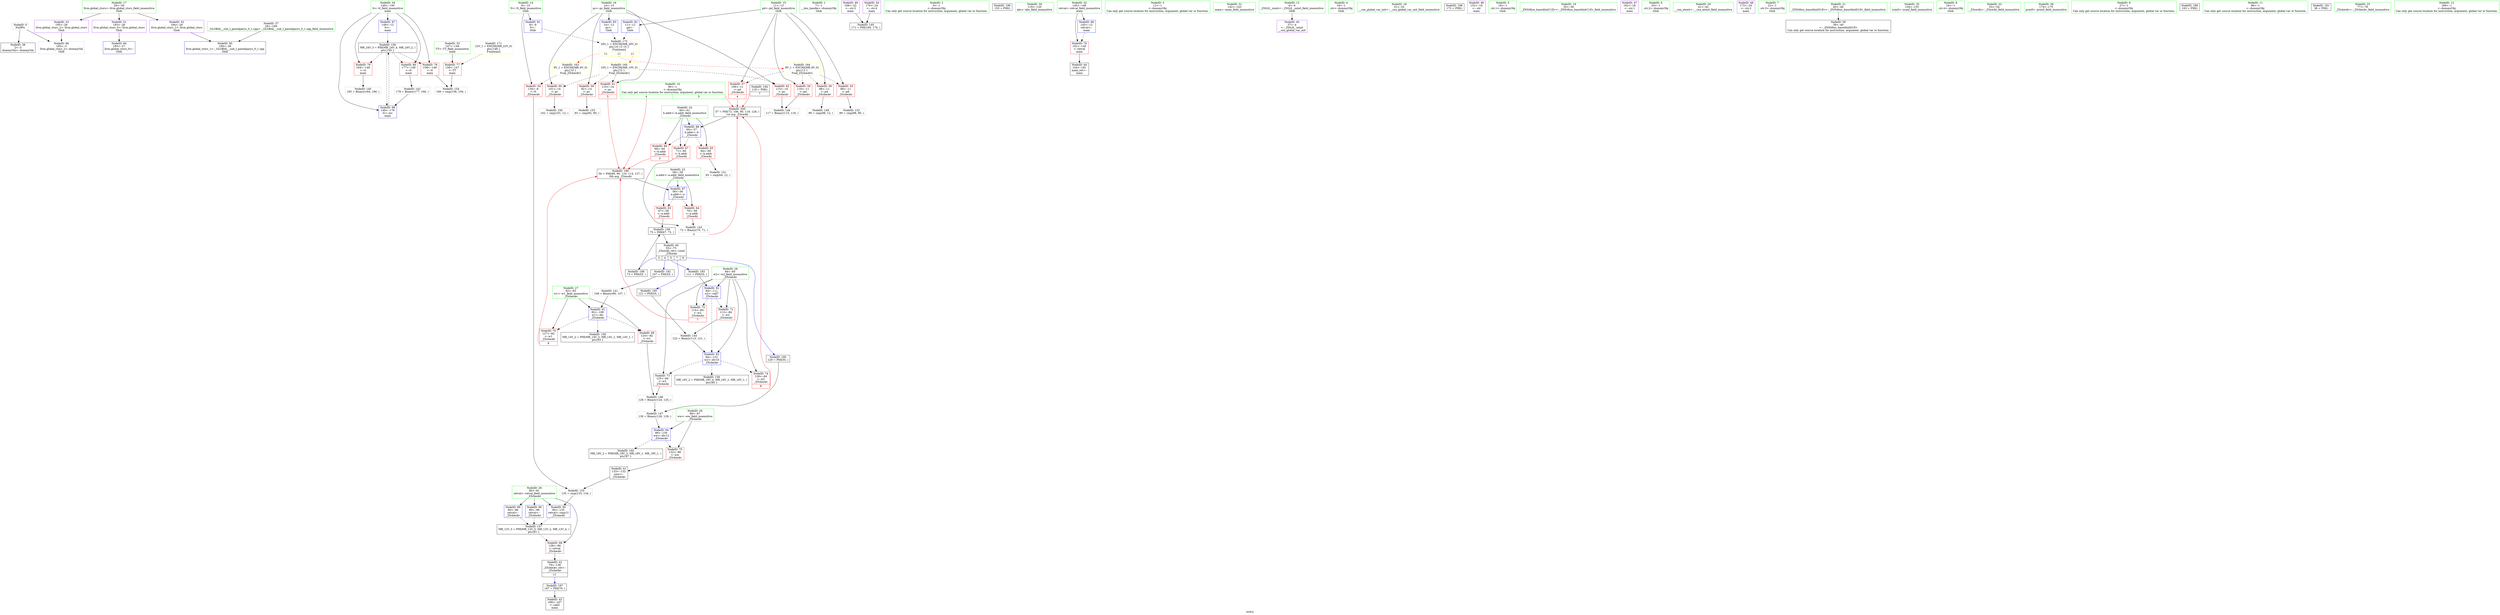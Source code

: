 digraph "SVFG" {
	label="SVFG";

	Node0x55b23f83d5b0 [shape=record,color=grey,label="{NodeID: 0\nNullPtr}"];
	Node0x55b23f83d5b0 -> Node0x55b23f851ce0[style=solid];
	Node0x55b23f83d5b0 -> Node0x55b23f8555e0[style=solid];
	Node0x55b23f852630 [shape=record,color=blue,label="{NodeID: 97\n149\<--12\ntt\<--\nmain\n}"];
	Node0x55b23f852630 -> Node0x55b23f860830[style=dashed];
	Node0x55b23f850690 [shape=record,color=green,label="{NodeID: 14\n8\<--10\nN\<--N_field_insensitive\nGlob }"];
	Node0x55b23f850690 -> Node0x55b23f853af0[style=solid];
	Node0x55b23f850690 -> Node0x55b23f8550e0[style=solid];
	Node0x55b23f8560e0 [shape=record,color=black,label="{NodeID: 194\n118 = PHI()\n|{<s0>7}}"];
	Node0x55b23f8560e0:s0 -> Node0x55b23f856ae0[style=solid,color=red];
	Node0x55b23f8513d0 [shape=record,color=green,label="{NodeID: 28\n84\<--85\nw2\<--w2_field_insensitive\n_Z5checkv\n}"];
	Node0x55b23f8513d0 -> Node0x55b23f8548c0[style=solid];
	Node0x55b23f8513d0 -> Node0x55b23f854990[style=solid];
	Node0x55b23f8513d0 -> Node0x55b23f854a60[style=solid];
	Node0x55b23f8513d0 -> Node0x55b23f854b30[style=solid];
	Node0x55b23f8513d0 -> Node0x55b23f855af0[style=solid];
	Node0x55b23f8513d0 -> Node0x55b23f855bc0[style=solid];
	Node0x55b23f852080 [shape=record,color=black,label="{NodeID: 42\n79\<--138\n_Z5checkv_ret\<--\n_Z5checkv\n|{<s0>11}}"];
	Node0x55b23f852080:s0 -> Node0x55b23f8563f0[style=solid,color=blue];
	Node0x55b23f858de0 [shape=record,color=black,label="{NodeID: 139\n75 = PHI(67, 73, )\n}"];
	Node0x55b23f858de0 -> Node0x55b23f851ee0[style=solid];
	Node0x55b23f853c90 [shape=record,color=red,label="{NodeID: 56\n98\<--11\n\<--pd\n_Z5checkv\n}"];
	Node0x55b23f853c90 -> Node0x55b23f85ad30[style=solid];
	Node0x55b23f85b330 [shape=record,color=grey,label="{NodeID: 153\n93 = cmp(92, 90, )\n}"];
	Node0x55b23f8547f0 [shape=record,color=red,label="{NodeID: 70\n127\<--82\n\<--w1\n_Z5checkv\n|{<s0>8}}"];
	Node0x55b23f8547f0:s0 -> Node0x55b23f856630[style=solid,color=red];
	Node0x55b23f8553e0 [shape=record,color=blue,label="{NodeID: 84\n193\<--27\nllvm.global_ctors_0\<--\nGlob }"];
	Node0x55b23f84f720 [shape=record,color=green,label="{NodeID: 1\n7\<--1\n__dso_handle\<--dummyObj\nGlob }"];
	Node0x55b23f852700 [shape=record,color=blue,label="{NodeID: 98\n149\<--178\ntt\<--inc\nmain\n}"];
	Node0x55b23f852700 -> Node0x55b23f860830[style=dashed];
	Node0x55b23f850790 [shape=record,color=green,label="{NodeID: 15\n11\<--13\npd\<--pd_field_insensitive\nGlob }"];
	Node0x55b23f850790 -> Node0x55b23f853bc0[style=solid];
	Node0x55b23f850790 -> Node0x55b23f853c90[style=solid];
	Node0x55b23f850790 -> Node0x55b23f853d60[style=solid];
	Node0x55b23f850790 -> Node0x55b23f853e30[style=solid];
	Node0x55b23f850790 -> Node0x55b23f8551e0[style=solid];
	Node0x55b23f8561b0 [shape=record,color=black,label="{NodeID: 195\n121 = PHI(55, )\n}"];
	Node0x55b23f8561b0 -> Node0x55b23f853230[style=solid];
	Node0x55b23f8514a0 [shape=record,color=green,label="{NodeID: 29\n86\<--87\nww\<--ww_field_insensitive\n_Z5checkv\n}"];
	Node0x55b23f8514a0 -> Node0x55b23f854c00[style=solid];
	Node0x55b23f8514a0 -> Node0x55b23f855c90[style=solid];
	Node0x55b23f852150 [shape=record,color=black,label="{NodeID: 43\n168\<--167\n\<--call2\nmain\n}"];
	Node0x55b23f859380 [shape=record,color=black,label="{NodeID: 140\n171 = PHI(169, 170, )\n}"];
	Node0x55b23f853d60 [shape=record,color=red,label="{NodeID: 57\n106\<--11\n\<--pd\n_Z5checkv\n|{<s0>4}}"];
	Node0x55b23f853d60:s0 -> Node0x55b23f856ae0[style=solid,color=red];
	Node0x55b23f85b4b0 [shape=record,color=grey,label="{NodeID: 154\n160 = cmp(158, 159, )\n}"];
	Node0x55b23f8548c0 [shape=record,color=red,label="{NodeID: 71\n113\<--84\n\<--w2\n_Z5checkv\n}"];
	Node0x55b23f8548c0 -> Node0x55b23f853230[style=solid];
	Node0x55b23f8554e0 [shape=record,color=blue,label="{NodeID: 85\n194\<--28\nllvm.global_ctors_1\<--_GLOBAL__sub_I_pawelparys_0_1.cpp\nGlob }"];
	Node0x55b23f84f7b0 [shape=record,color=green,label="{NodeID: 2\n9\<--1\n\<--dummyObj\nCan only get source location for instruction, argument, global var or function.}"];
	Node0x55b23f850890 [shape=record,color=green,label="{NodeID: 16\n14\<--15\npc\<--pc_field_insensitive\nGlob }"];
	Node0x55b23f850890 -> Node0x55b23f853f00[style=solid];
	Node0x55b23f850890 -> Node0x55b23f853fd0[style=solid];
	Node0x55b23f850890 -> Node0x55b23f8540a0[style=solid];
	Node0x55b23f850890 -> Node0x55b23f854170[style=solid];
	Node0x55b23f850890 -> Node0x55b23f8552e0[style=solid];
	Node0x55b23f856320 [shape=record,color=black,label="{NodeID: 196\n153 = PHI()\n}"];
	Node0x55b23f851570 [shape=record,color=green,label="{NodeID: 30\n119\<--120\nabs\<--abs_field_insensitive\n}"];
	Node0x55b23f852220 [shape=record,color=black,label="{NodeID: 44\n144\<--181\nmain_ret\<--\nmain\n}"];
	Node0x55b23f852db0 [shape=record,color=grey,label="{NodeID: 141\n108 = Binary(90, 107, )\n}"];
	Node0x55b23f852db0 -> Node0x55b23f855a20[style=solid];
	Node0x55b23f853e30 [shape=record,color=red,label="{NodeID: 58\n116\<--11\n\<--pd\n_Z5checkv\n}"];
	Node0x55b23f853e30 -> Node0x55b23f85a8f0[style=solid];
	Node0x55b23f85b630 [shape=record,color=grey,label="{NodeID: 155\n135 = cmp(133, 134, )\n}"];
	Node0x55b23f85b630 -> Node0x55b23f855d60[style=solid];
	Node0x55b23f854990 [shape=record,color=red,label="{NodeID: 72\n114\<--84\n\<--w2\n_Z5checkv\n|{<s0>7}}"];
	Node0x55b23f854990:s0 -> Node0x55b23f856630[style=solid,color=red];
	Node0x55b23f8555e0 [shape=record,color=blue, style = dotted,label="{NodeID: 86\n195\<--3\nllvm.global_ctors_2\<--dummyVal\nGlob }"];
	Node0x55b23f84f840 [shape=record,color=green,label="{NodeID: 3\n12\<--1\n\<--dummyObj\nCan only get source location for instruction, argument, global var or function.}"];
	Node0x55b23f850990 [shape=record,color=green,label="{NodeID: 17\n26\<--30\nllvm.global_ctors\<--llvm.global_ctors_field_insensitive\nGlob }"];
	Node0x55b23f850990 -> Node0x55b23f8537f0[style=solid];
	Node0x55b23f850990 -> Node0x55b23f8538f0[style=solid];
	Node0x55b23f850990 -> Node0x55b23f8539f0[style=solid];
	Node0x55b23f8563f0 [shape=record,color=black,label="{NodeID: 197\n167 = PHI(79, )\n}"];
	Node0x55b23f8563f0 -> Node0x55b23f852150[style=solid];
	Node0x55b23f851670 [shape=record,color=green,label="{NodeID: 31\n142\<--143\nmain\<--main_field_insensitive\n}"];
	Node0x55b23f8522f0 [shape=record,color=purple,label="{NodeID: 45\n37\<--4\n\<--_ZStL8__ioinit\n__cxx_global_var_init\n}"];
	Node0x55b23f852f30 [shape=record,color=grey,label="{NodeID: 142\n178 = Binary(177, 166, )\n}"];
	Node0x55b23f852f30 -> Node0x55b23f852700[style=solid];
	Node0x55b23f853f00 [shape=record,color=red,label="{NodeID: 59\n92\<--14\n\<--pc\n_Z5checkv\n}"];
	Node0x55b23f853f00 -> Node0x55b23f85b330[style=solid];
	Node0x55b23f860830 [shape=record,color=black,label="{NodeID: 156\nMR_24V_3 = PHI(MR_24V_4, MR_24V_2, )\npts\{150 \}\n}"];
	Node0x55b23f860830 -> Node0x55b23f854e70[style=dashed];
	Node0x55b23f860830 -> Node0x55b23f854f40[style=dashed];
	Node0x55b23f860830 -> Node0x55b23f855010[style=dashed];
	Node0x55b23f860830 -> Node0x55b23f852700[style=dashed];
	Node0x55b23f854a60 [shape=record,color=red,label="{NodeID: 73\n125\<--84\n\<--w2\n_Z5checkv\n}"];
	Node0x55b23f854a60 -> Node0x55b23f85abb0[style=solid];
	Node0x55b23f8556e0 [shape=record,color=blue,label="{NodeID: 87\n58\<--56\na.addr\<--a\n_Z3nwdii\n}"];
	Node0x55b23f8556e0 -> Node0x55b23f854240[style=dashed];
	Node0x55b23f8556e0 -> Node0x55b23f854310[style=dashed];
	Node0x55b23f84f8d0 [shape=record,color=green,label="{NodeID: 4\n16\<--1\n.str\<--dummyObj\nGlob }"];
	Node0x55b23f850a90 [shape=record,color=green,label="{NodeID: 18\n31\<--32\n__cxx_global_var_init\<--__cxx_global_var_init_field_insensitive\n}"];
	Node0x55b23f856560 [shape=record,color=black,label="{NodeID: 198\n173 = PHI()\n}"];
	Node0x55b23f851770 [shape=record,color=green,label="{NodeID: 32\n145\<--146\nretval\<--retval_field_insensitive\nmain\n}"];
	Node0x55b23f851770 -> Node0x55b23f854cd0[style=solid];
	Node0x55b23f851770 -> Node0x55b23f852560[style=solid];
	Node0x55b23f8523c0 [shape=record,color=purple,label="{NodeID: 46\n152\<--16\n\<--.str\nmain\n}"];
	Node0x55b23f8530b0 [shape=record,color=grey,label="{NodeID: 143\n72 = Binary(70, 71, )\n|{<s0>3}}"];
	Node0x55b23f8530b0:s0 -> Node0x55b23f856ae0[style=solid,color=red];
	Node0x55b23f853fd0 [shape=record,color=red,label="{NodeID: 60\n101\<--14\n\<--pc\n_Z5checkv\n}"];
	Node0x55b23f853fd0 -> Node0x55b23f85aeb0[style=solid];
	Node0x55b23f860d30 [shape=record,color=black,label="{NodeID: 157\nMR_12V_3 = PHI(MR_12V_5, MR_12V_2, MR_12V_4, )\npts\{81 \}\n}"];
	Node0x55b23f860d30 -> Node0x55b23f854650[style=dashed];
	Node0x55b23f854b30 [shape=record,color=red,label="{NodeID: 74\n128\<--84\n\<--w2\n_Z5checkv\n|{<s0>8}}"];
	Node0x55b23f854b30:s0 -> Node0x55b23f856ae0[style=solid,color=red];
	Node0x55b23f863490 [shape=record,color=yellow,style=double,label="{NodeID: 171\n22V_1 = ENCHI(MR_22V_0)\npts\{148 \}\nFun[main]}"];
	Node0x55b23f863490 -> Node0x55b23f854da0[style=dashed];
	Node0x55b23f8557b0 [shape=record,color=blue,label="{NodeID: 88\n60\<--57\nb.addr\<--b\n_Z3nwdii\n}"];
	Node0x55b23f8557b0 -> Node0x55b23f8543e0[style=dashed];
	Node0x55b23f8557b0 -> Node0x55b23f8544b0[style=dashed];
	Node0x55b23f8557b0 -> Node0x55b23f854580[style=dashed];
	Node0x55b23f850110 [shape=record,color=green,label="{NodeID: 5\n18\<--1\n.str.1\<--dummyObj\nGlob }"];
	Node0x55b23f850b90 [shape=record,color=green,label="{NodeID: 19\n35\<--36\n_ZNSt8ios_base4InitC1Ev\<--_ZNSt8ios_base4InitC1Ev_field_insensitive\n}"];
	Node0x55b23f856630 [shape=record,color=black,label="{NodeID: 199\n56 = PHI(69, 90, 110, 114, 127, )\n0th arg _Z3nwdii }"];
	Node0x55b23f856630 -> Node0x55b23f8556e0[style=solid];
	Node0x55b23f851840 [shape=record,color=green,label="{NodeID: 33\n147\<--148\nTT\<--TT_field_insensitive\nmain\n}"];
	Node0x55b23f851840 -> Node0x55b23f854da0[style=solid];
	Node0x55b23f852490 [shape=record,color=purple,label="{NodeID: 47\n162\<--18\n\<--.str.1\nmain\n}"];
	Node0x55b23f853230 [shape=record,color=grey,label="{NodeID: 144\n122 = Binary(113, 121, )\n}"];
	Node0x55b23f853230 -> Node0x55b23f855bc0[style=solid];
	Node0x55b23f8540a0 [shape=record,color=red,label="{NodeID: 61\n110\<--14\n\<--pc\n_Z5checkv\n|{<s0>5}}"];
	Node0x55b23f8540a0:s0 -> Node0x55b23f856630[style=solid,color=red];
	Node0x55b23f861230 [shape=record,color=black,label="{NodeID: 158\nMR_14V_2 = PHI(MR_14V_3, MR_14V_1, MR_14V_1, )\npts\{83 \}\n}"];
	Node0x55b23f854c00 [shape=record,color=red,label="{NodeID: 75\n132\<--86\n\<--ww\n_Z5checkv\n}"];
	Node0x55b23f854c00 -> Node0x55b23f851fb0[style=solid];
	Node0x55b23f855880 [shape=record,color=blue,label="{NodeID: 89\n80\<--96\nretval\<--\n_Z5checkv\n}"];
	Node0x55b23f855880 -> Node0x55b23f860d30[style=dashed];
	Node0x55b23f8501a0 [shape=record,color=green,label="{NodeID: 6\n20\<--1\n.str.2\<--dummyObj\nGlob }"];
	Node0x55b23f850c90 [shape=record,color=green,label="{NodeID: 20\n41\<--42\n__cxa_atexit\<--__cxa_atexit_field_insensitive\n}"];
	Node0x55b23f856ae0 [shape=record,color=black,label="{NodeID: 200\n57 = PHI(72, 106, 90, 118, 128, )\n1st arg _Z3nwdii }"];
	Node0x55b23f856ae0 -> Node0x55b23f8557b0[style=solid];
	Node0x55b23f851910 [shape=record,color=green,label="{NodeID: 34\n149\<--150\ntt\<--tt_field_insensitive\nmain\n}"];
	Node0x55b23f851910 -> Node0x55b23f854e70[style=solid];
	Node0x55b23f851910 -> Node0x55b23f854f40[style=solid];
	Node0x55b23f851910 -> Node0x55b23f855010[style=solid];
	Node0x55b23f851910 -> Node0x55b23f852630[style=solid];
	Node0x55b23f851910 -> Node0x55b23f852700[style=solid];
	Node0x55b23f853580 [shape=record,color=purple,label="{NodeID: 48\n172\<--20\n\<--.str.2\nmain\n}"];
	Node0x55b23f8533b0 [shape=record,color=grey,label="{NodeID: 145\n165 = Binary(164, 166, )\n}"];
	Node0x55b23f854170 [shape=record,color=red,label="{NodeID: 62\n115\<--14\n\<--pc\n_Z5checkv\n}"];
	Node0x55b23f854170 -> Node0x55b23f85a8f0[style=solid];
	Node0x55b23f861730 [shape=record,color=black,label="{NodeID: 159\nMR_16V_2 = PHI(MR_16V_4, MR_16V_1, MR_16V_1, )\npts\{85 \}\n}"];
	Node0x55b23f854cd0 [shape=record,color=red,label="{NodeID: 76\n181\<--145\n\<--retval\nmain\n}"];
	Node0x55b23f854cd0 -> Node0x55b23f852220[style=solid];
	Node0x55b23f863650 [shape=record,color=yellow,style=double,label="{NodeID: 173\n26V_1 = ENCHI(MR_26V_0)\npts\{10 13 15 \}\nFun[main]|{<s0>11|<s1>11|<s2>11}}"];
	Node0x55b23f863650:s0 -> Node0x55b23f862d30[style=dashed,color=red];
	Node0x55b23f863650:s1 -> Node0x55b23f862e40[style=dashed,color=red];
	Node0x55b23f863650:s2 -> Node0x55b23f862f20[style=dashed,color=red];
	Node0x55b23f855950 [shape=record,color=blue,label="{NodeID: 90\n80\<--96\nretval\<--\n_Z5checkv\n}"];
	Node0x55b23f855950 -> Node0x55b23f860d30[style=dashed];
	Node0x55b23f850230 [shape=record,color=green,label="{NodeID: 7\n22\<--1\n.str.3\<--dummyObj\nGlob }"];
	Node0x55b23f850d90 [shape=record,color=green,label="{NodeID: 21\n40\<--46\n_ZNSt8ios_base4InitD1Ev\<--_ZNSt8ios_base4InitD1Ev_field_insensitive\n}"];
	Node0x55b23f850d90 -> Node0x55b23f851de0[style=solid];
	Node0x55b23f8519e0 [shape=record,color=green,label="{NodeID: 35\n154\<--155\nscanf\<--scanf_field_insensitive\n}"];
	Node0x55b23f853650 [shape=record,color=purple,label="{NodeID: 49\n169\<--22\n\<--.str.3\nmain\n}"];
	Node0x55b23f853650 -> Node0x55b23f859380[style=solid];
	Node0x55b23f85a8f0 [shape=record,color=grey,label="{NodeID: 146\n117 = Binary(115, 116, )\n}"];
	Node0x55b23f854240 [shape=record,color=red,label="{NodeID: 63\n67\<--58\n\<--a.addr\n_Z3nwdii\n}"];
	Node0x55b23f854240 -> Node0x55b23f858de0[style=solid];
	Node0x55b23f861c30 [shape=record,color=black,label="{NodeID: 160\nMR_18V_2 = PHI(MR_18V_3, MR_18V_1, MR_18V_1, )\npts\{87 \}\n}"];
	Node0x55b23f854da0 [shape=record,color=red,label="{NodeID: 77\n159\<--147\n\<--TT\nmain\n}"];
	Node0x55b23f854da0 -> Node0x55b23f85b4b0[style=solid];
	Node0x55b23f855a20 [shape=record,color=blue,label="{NodeID: 91\n82\<--108\nw1\<--div\n_Z5checkv\n}"];
	Node0x55b23f855a20 -> Node0x55b23f854720[style=dashed];
	Node0x55b23f855a20 -> Node0x55b23f8547f0[style=dashed];
	Node0x55b23f855a20 -> Node0x55b23f861230[style=dashed];
	Node0x55b23f8502c0 [shape=record,color=green,label="{NodeID: 8\n24\<--1\n.str.4\<--dummyObj\nGlob }"];
	Node0x55b23f86afd0 [shape=record,color=black,label="{NodeID: 188\n73 = PHI(55, )\n}"];
	Node0x55b23f86afd0 -> Node0x55b23f858de0[style=solid];
	Node0x55b23f850e90 [shape=record,color=green,label="{NodeID: 22\n53\<--54\n_Z3nwdii\<--_Z3nwdii_field_insensitive\n}"];
	Node0x55b23f851ae0 [shape=record,color=green,label="{NodeID: 36\n174\<--175\nprintf\<--printf_field_insensitive\n}"];
	Node0x55b23f853720 [shape=record,color=purple,label="{NodeID: 50\n170\<--24\n\<--.str.4\nmain\n}"];
	Node0x55b23f853720 -> Node0x55b23f859380[style=solid];
	Node0x55b23f85aa30 [shape=record,color=grey,label="{NodeID: 147\n130 = Binary(126, 129, )\n}"];
	Node0x55b23f85aa30 -> Node0x55b23f855c90[style=solid];
	Node0x55b23f854310 [shape=record,color=red,label="{NodeID: 64\n70\<--58\n\<--a.addr\n_Z3nwdii\n}"];
	Node0x55b23f854310 -> Node0x55b23f8530b0[style=solid];
	Node0x55b23f854e70 [shape=record,color=red,label="{NodeID: 78\n158\<--149\n\<--tt\nmain\n}"];
	Node0x55b23f854e70 -> Node0x55b23f85b4b0[style=solid];
	Node0x55b23f855af0 [shape=record,color=blue,label="{NodeID: 92\n84\<--111\nw2\<--call7\n_Z5checkv\n}"];
	Node0x55b23f855af0 -> Node0x55b23f8548c0[style=dashed];
	Node0x55b23f855af0 -> Node0x55b23f854990[style=dashed];
	Node0x55b23f855af0 -> Node0x55b23f855bc0[style=dashed];
	Node0x55b23f850350 [shape=record,color=green,label="{NodeID: 9\n27\<--1\n\<--dummyObj\nCan only get source location for instruction, argument, global var or function.}"];
	Node0x55b23f86b1c0 [shape=record,color=black,label="{NodeID: 189\n163 = PHI()\n}"];
	Node0x55b23f850f90 [shape=record,color=green,label="{NodeID: 23\n58\<--59\na.addr\<--a.addr_field_insensitive\n_Z3nwdii\n}"];
	Node0x55b23f850f90 -> Node0x55b23f854240[style=solid];
	Node0x55b23f850f90 -> Node0x55b23f854310[style=solid];
	Node0x55b23f850f90 -> Node0x55b23f8556e0[style=solid];
	Node0x55b23f851be0 [shape=record,color=green,label="{NodeID: 37\n28\<--189\n_GLOBAL__sub_I_pawelparys_0_1.cpp\<--_GLOBAL__sub_I_pawelparys_0_1.cpp_field_insensitive\n}"];
	Node0x55b23f851be0 -> Node0x55b23f8554e0[style=solid];
	Node0x55b23f8537f0 [shape=record,color=purple,label="{NodeID: 51\n193\<--26\nllvm.global_ctors_0\<--llvm.global_ctors\nGlob }"];
	Node0x55b23f8537f0 -> Node0x55b23f8553e0[style=solid];
	Node0x55b23f85abb0 [shape=record,color=grey,label="{NodeID: 148\n126 = Binary(124, 125, )\n}"];
	Node0x55b23f85abb0 -> Node0x55b23f85aa30[style=solid];
	Node0x55b23f8543e0 [shape=record,color=red,label="{NodeID: 65\n64\<--60\n\<--b.addr\n_Z3nwdii\n}"];
	Node0x55b23f8543e0 -> Node0x55b23f85b030[style=solid];
	Node0x55b23f854f40 [shape=record,color=red,label="{NodeID: 79\n164\<--149\n\<--tt\nmain\n}"];
	Node0x55b23f854f40 -> Node0x55b23f8533b0[style=solid];
	Node0x55b23f855bc0 [shape=record,color=blue,label="{NodeID: 93\n84\<--122\nw2\<--div10\n_Z5checkv\n}"];
	Node0x55b23f855bc0 -> Node0x55b23f854a60[style=dashed];
	Node0x55b23f855bc0 -> Node0x55b23f854b30[style=dashed];
	Node0x55b23f855bc0 -> Node0x55b23f861730[style=dashed];
	Node0x55b23f8503e0 [shape=record,color=green,label="{NodeID: 10\n90\<--1\n\<--dummyObj\nCan only get source location for instruction, argument, global var or function.|{<s0>4|<s1>5}}"];
	Node0x55b23f8503e0:s0 -> Node0x55b23f856630[style=solid,color=red];
	Node0x55b23f8503e0:s1 -> Node0x55b23f856ae0[style=solid,color=red];
	Node0x55b23f86b290 [shape=record,color=black,label="{NodeID: 190\n129 = PHI(55, )\n}"];
	Node0x55b23f86b290 -> Node0x55b23f85aa30[style=solid];
	Node0x55b23f851060 [shape=record,color=green,label="{NodeID: 24\n60\<--61\nb.addr\<--b.addr_field_insensitive\n_Z3nwdii\n}"];
	Node0x55b23f851060 -> Node0x55b23f8543e0[style=solid];
	Node0x55b23f851060 -> Node0x55b23f8544b0[style=solid];
	Node0x55b23f851060 -> Node0x55b23f854580[style=solid];
	Node0x55b23f851060 -> Node0x55b23f8557b0[style=solid];
	Node0x55b23f851ce0 [shape=record,color=black,label="{NodeID: 38\n2\<--3\ndummyVal\<--dummyVal\n}"];
	Node0x55b23f8538f0 [shape=record,color=purple,label="{NodeID: 52\n194\<--26\nllvm.global_ctors_1\<--llvm.global_ctors\nGlob }"];
	Node0x55b23f8538f0 -> Node0x55b23f8554e0[style=solid];
	Node0x55b23f85ad30 [shape=record,color=grey,label="{NodeID: 149\n99 = cmp(98, 12, )\n}"];
	Node0x55b23f8544b0 [shape=record,color=red,label="{NodeID: 66\n69\<--60\n\<--b.addr\n_Z3nwdii\n|{<s0>3}}"];
	Node0x55b23f8544b0:s0 -> Node0x55b23f856630[style=solid,color=red];
	Node0x55b23f862d30 [shape=record,color=yellow,style=double,label="{NodeID: 163\n6V_1 = ENCHI(MR_6V_0)\npts\{10 \}\nFun[_Z5checkv]}"];
	Node0x55b23f862d30 -> Node0x55b23f853af0[style=dashed];
	Node0x55b23f855010 [shape=record,color=red,label="{NodeID: 80\n177\<--149\n\<--tt\nmain\n}"];
	Node0x55b23f855010 -> Node0x55b23f852f30[style=solid];
	Node0x55b23f855c90 [shape=record,color=blue,label="{NodeID: 94\n86\<--130\nww\<--div12\n_Z5checkv\n}"];
	Node0x55b23f855c90 -> Node0x55b23f854c00[style=dashed];
	Node0x55b23f855c90 -> Node0x55b23f861c30[style=dashed];
	Node0x55b23f850470 [shape=record,color=green,label="{NodeID: 11\n96\<--1\n\<--dummyObj\nCan only get source location for instruction, argument, global var or function.}"];
	Node0x55b23f86b3c0 [shape=record,color=black,label="{NodeID: 191\n38 = PHI()\n}"];
	Node0x55b23f851130 [shape=record,color=green,label="{NodeID: 25\n77\<--78\n_Z5checkv\<--_Z5checkv_field_insensitive\n}"];
	Node0x55b23f851de0 [shape=record,color=black,label="{NodeID: 39\n39\<--40\n\<--_ZNSt8ios_base4InitD1Ev\nCan only get source location for instruction, argument, global var or function.}"];
	Node0x55b23f8539f0 [shape=record,color=purple,label="{NodeID: 53\n195\<--26\nllvm.global_ctors_2\<--llvm.global_ctors\nGlob }"];
	Node0x55b23f8539f0 -> Node0x55b23f8555e0[style=solid];
	Node0x55b23f85aeb0 [shape=record,color=grey,label="{NodeID: 150\n102 = cmp(101, 12, )\n}"];
	Node0x55b23f854580 [shape=record,color=red,label="{NodeID: 67\n71\<--60\n\<--b.addr\n_Z3nwdii\n}"];
	Node0x55b23f854580 -> Node0x55b23f8530b0[style=solid];
	Node0x55b23f862e40 [shape=record,color=yellow,style=double,label="{NodeID: 164\n8V_1 = ENCHI(MR_8V_0)\npts\{13 \}\nFun[_Z5checkv]}"];
	Node0x55b23f862e40 -> Node0x55b23f853bc0[style=dashed];
	Node0x55b23f862e40 -> Node0x55b23f853c90[style=dashed];
	Node0x55b23f862e40 -> Node0x55b23f853d60[style=dashed];
	Node0x55b23f862e40 -> Node0x55b23f853e30[style=dashed];
	Node0x55b23f8550e0 [shape=record,color=blue,label="{NodeID: 81\n8\<--9\nN\<--\nGlob }"];
	Node0x55b23f8550e0 -> Node0x55b23f863650[style=dashed];
	Node0x55b23f855d60 [shape=record,color=blue,label="{NodeID: 95\n80\<--135\nretval\<--cmp13\n_Z5checkv\n}"];
	Node0x55b23f855d60 -> Node0x55b23f860d30[style=dashed];
	Node0x55b23f850500 [shape=record,color=green,label="{NodeID: 12\n166\<--1\n\<--dummyObj\nCan only get source location for instruction, argument, global var or function.}"];
	Node0x55b23f855e30 [shape=record,color=black,label="{NodeID: 192\n107 = PHI(55, )\n}"];
	Node0x55b23f855e30 -> Node0x55b23f852db0[style=solid];
	Node0x55b23f851230 [shape=record,color=green,label="{NodeID: 26\n80\<--81\nretval\<--retval_field_insensitive\n_Z5checkv\n}"];
	Node0x55b23f851230 -> Node0x55b23f854650[style=solid];
	Node0x55b23f851230 -> Node0x55b23f855880[style=solid];
	Node0x55b23f851230 -> Node0x55b23f855950[style=solid];
	Node0x55b23f851230 -> Node0x55b23f855d60[style=solid];
	Node0x55b23f851ee0 [shape=record,color=black,label="{NodeID: 40\n55\<--75\n_Z3nwdii_ret\<--cond\n_Z3nwdii\n|{<s0>3|<s1>4|<s2>5|<s3>7|<s4>8}}"];
	Node0x55b23f851ee0:s0 -> Node0x55b23f86afd0[style=solid,color=blue];
	Node0x55b23f851ee0:s1 -> Node0x55b23f855e30[style=solid,color=blue];
	Node0x55b23f851ee0:s2 -> Node0x55b23f855fa0[style=solid,color=blue];
	Node0x55b23f851ee0:s3 -> Node0x55b23f8561b0[style=solid,color=blue];
	Node0x55b23f851ee0:s4 -> Node0x55b23f86b290[style=solid,color=blue];
	Node0x55b23f853af0 [shape=record,color=red,label="{NodeID: 54\n134\<--8\n\<--N\n_Z5checkv\n}"];
	Node0x55b23f853af0 -> Node0x55b23f85b630[style=solid];
	Node0x55b23f85b030 [shape=record,color=grey,label="{NodeID: 151\n65 = cmp(64, 12, )\n}"];
	Node0x55b23f854650 [shape=record,color=red,label="{NodeID: 68\n138\<--80\n\<--retval\n_Z5checkv\n}"];
	Node0x55b23f854650 -> Node0x55b23f852080[style=solid];
	Node0x55b23f862f20 [shape=record,color=yellow,style=double,label="{NodeID: 165\n10V_1 = ENCHI(MR_10V_0)\npts\{15 \}\nFun[_Z5checkv]}"];
	Node0x55b23f862f20 -> Node0x55b23f853f00[style=dashed];
	Node0x55b23f862f20 -> Node0x55b23f853fd0[style=dashed];
	Node0x55b23f862f20 -> Node0x55b23f8540a0[style=dashed];
	Node0x55b23f862f20 -> Node0x55b23f854170[style=dashed];
	Node0x55b23f8551e0 [shape=record,color=blue,label="{NodeID: 82\n11\<--12\npd\<--\nGlob }"];
	Node0x55b23f8551e0 -> Node0x55b23f863650[style=dashed];
	Node0x55b23f852560 [shape=record,color=blue,label="{NodeID: 96\n145\<--12\nretval\<--\nmain\n}"];
	Node0x55b23f852560 -> Node0x55b23f854cd0[style=dashed];
	Node0x55b23f850590 [shape=record,color=green,label="{NodeID: 13\n4\<--6\n_ZStL8__ioinit\<--_ZStL8__ioinit_field_insensitive\nGlob }"];
	Node0x55b23f850590 -> Node0x55b23f8522f0[style=solid];
	Node0x55b23f855fa0 [shape=record,color=black,label="{NodeID: 193\n111 = PHI(55, )\n}"];
	Node0x55b23f855fa0 -> Node0x55b23f855af0[style=solid];
	Node0x55b23f851300 [shape=record,color=green,label="{NodeID: 27\n82\<--83\nw1\<--w1_field_insensitive\n_Z5checkv\n}"];
	Node0x55b23f851300 -> Node0x55b23f854720[style=solid];
	Node0x55b23f851300 -> Node0x55b23f8547f0[style=solid];
	Node0x55b23f851300 -> Node0x55b23f855a20[style=solid];
	Node0x55b23f851fb0 [shape=record,color=black,label="{NodeID: 41\n133\<--132\nconv\<--\n_Z5checkv\n}"];
	Node0x55b23f851fb0 -> Node0x55b23f85b630[style=solid];
	Node0x55b23f853bc0 [shape=record,color=red,label="{NodeID: 55\n88\<--11\n\<--pd\n_Z5checkv\n}"];
	Node0x55b23f853bc0 -> Node0x55b23f85b1b0[style=solid];
	Node0x55b23f85b1b0 [shape=record,color=grey,label="{NodeID: 152\n89 = cmp(88, 90, )\n}"];
	Node0x55b23f854720 [shape=record,color=red,label="{NodeID: 69\n124\<--82\n\<--w1\n_Z5checkv\n}"];
	Node0x55b23f854720 -> Node0x55b23f85abb0[style=solid];
	Node0x55b23f8552e0 [shape=record,color=blue,label="{NodeID: 83\n14\<--12\npc\<--\nGlob }"];
	Node0x55b23f8552e0 -> Node0x55b23f863650[style=dashed];
}
